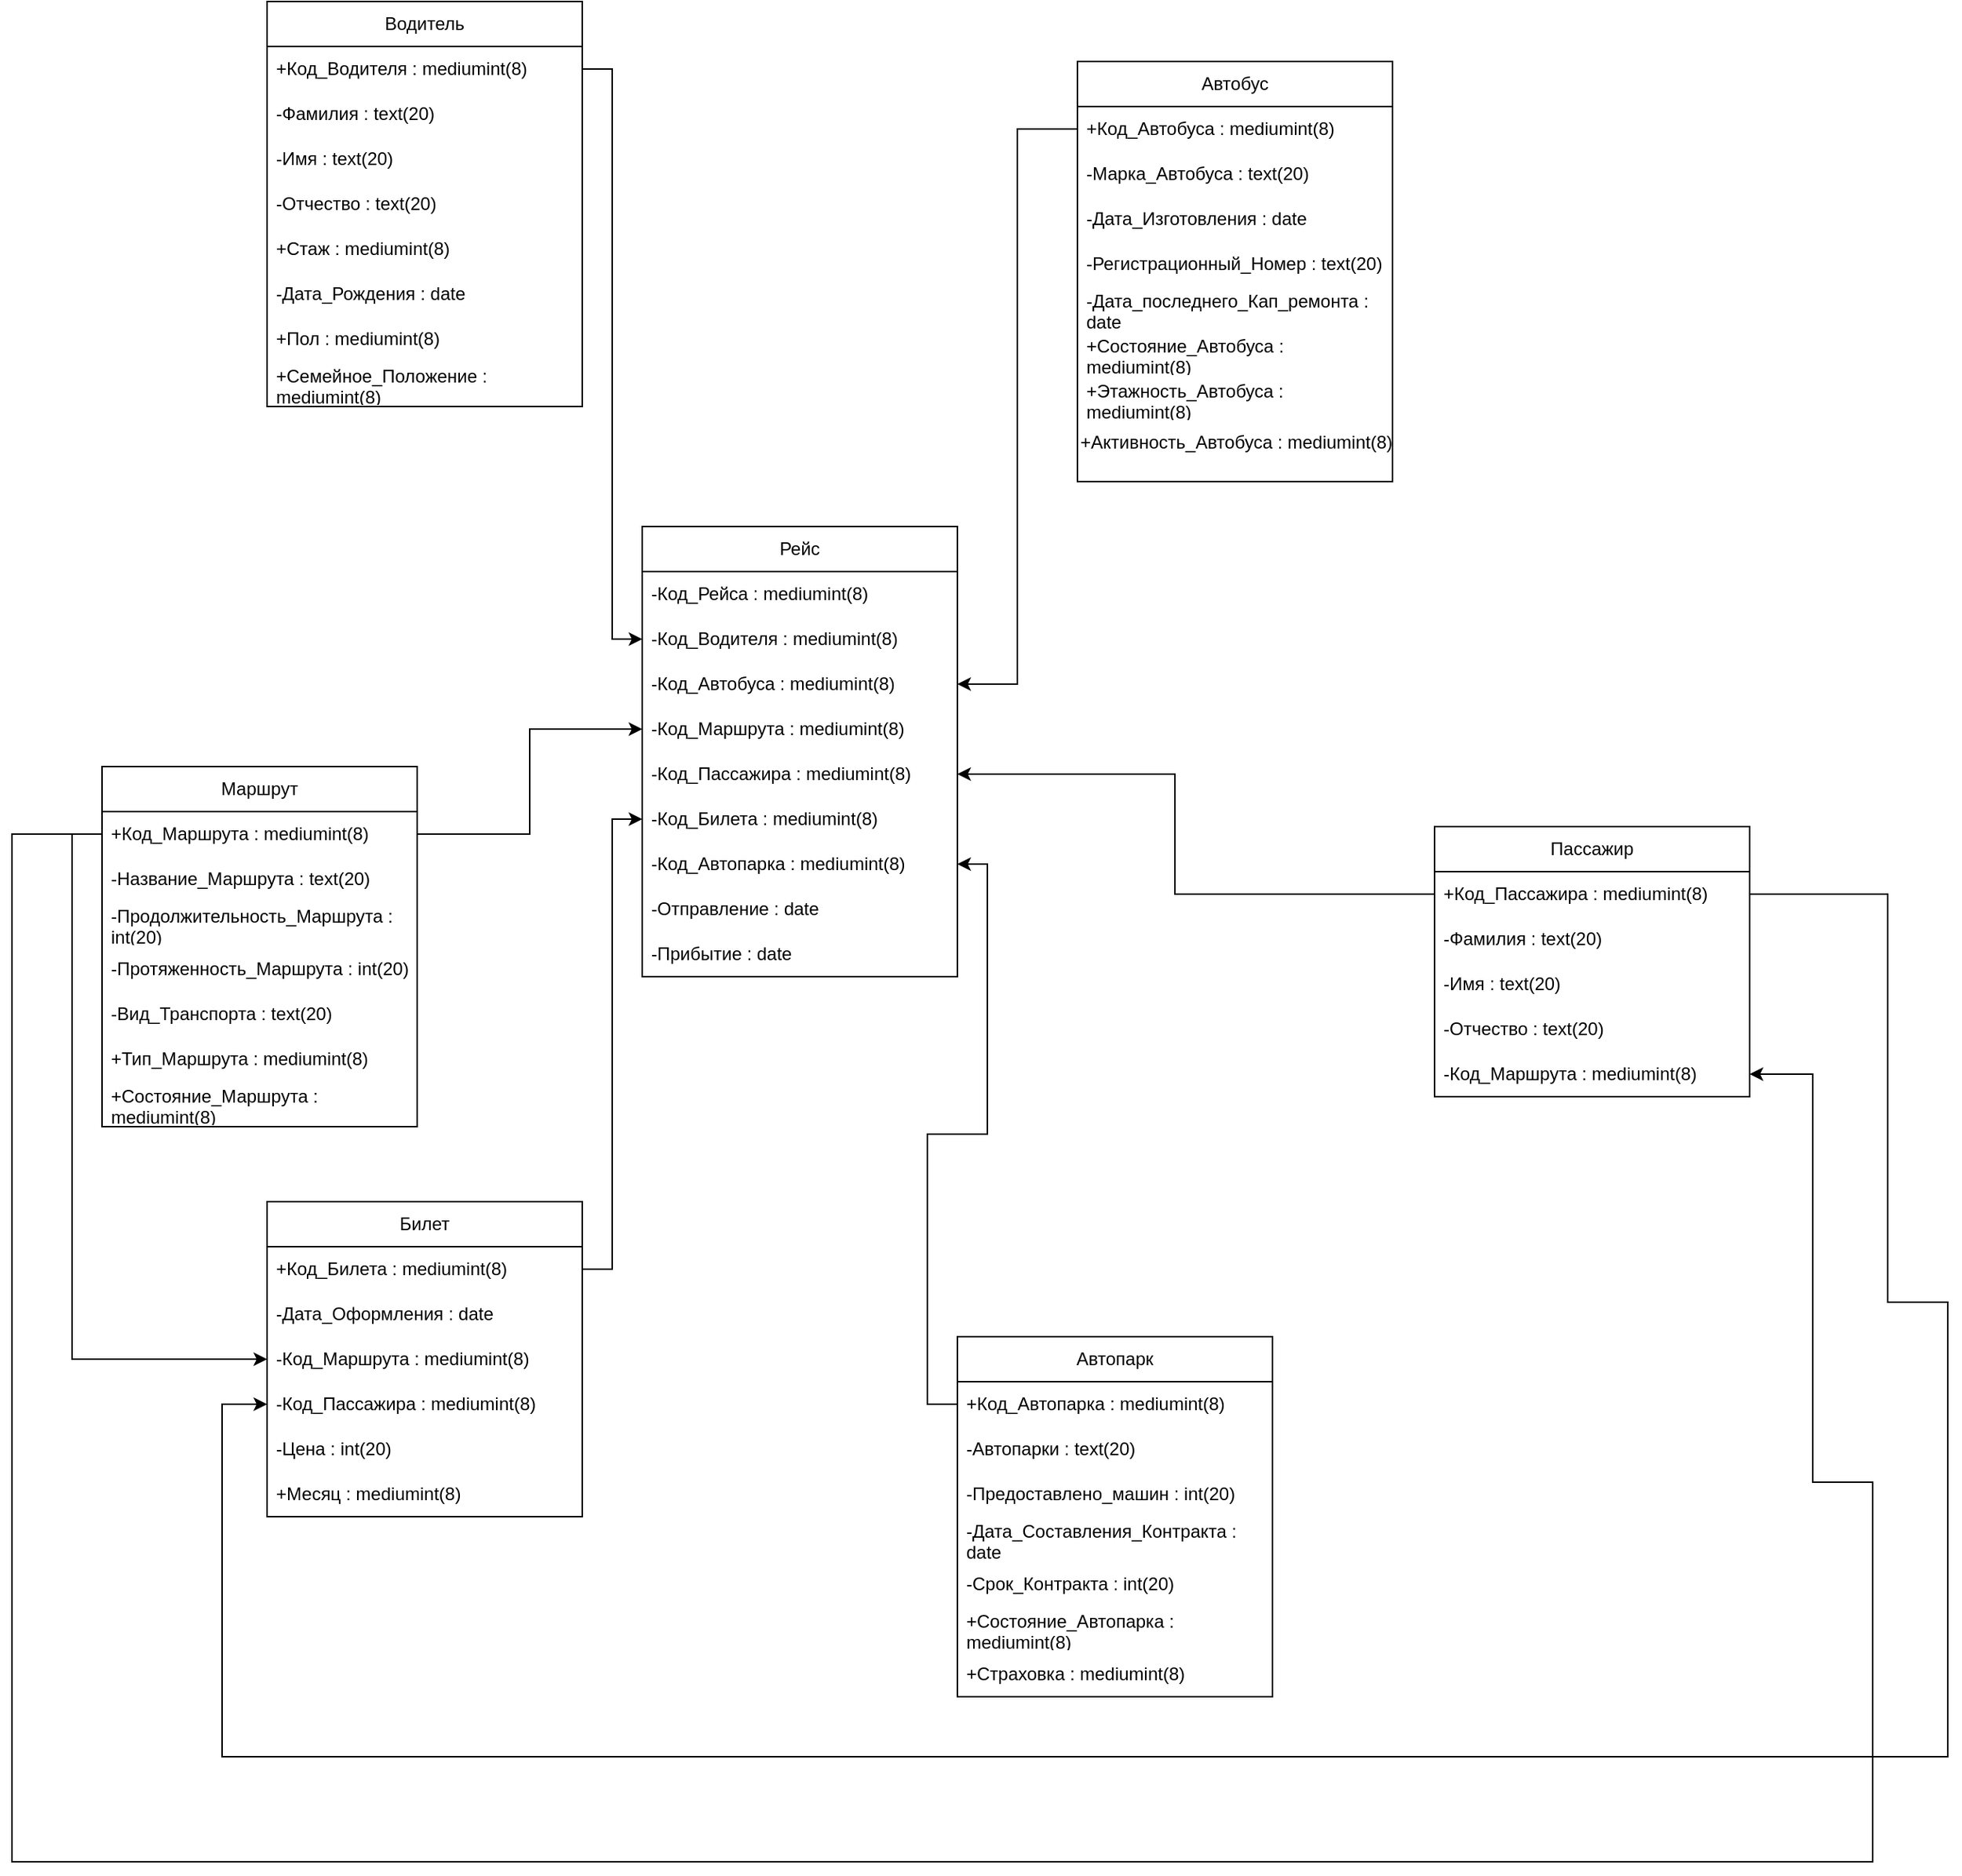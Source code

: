 <mxfile version="21.1.4" type="github">
  <diagram id="C5RBs43oDa-KdzZeNtuy" name="Page-1">
    <mxGraphModel dx="1222" dy="1137" grid="1" gridSize="10" guides="1" tooltips="1" connect="1" arrows="1" fold="1" page="1" pageScale="1" pageWidth="827" pageHeight="1169" math="0" shadow="0">
      <root>
        <mxCell id="WIyWlLk6GJQsqaUBKTNV-0" />
        <mxCell id="WIyWlLk6GJQsqaUBKTNV-1" parent="WIyWlLk6GJQsqaUBKTNV-0" />
        <mxCell id="g2uptu8OpQeXo3nZfZts-178" value="Маршрут" style="swimlane;fontStyle=0;childLayout=stackLayout;horizontal=1;startSize=30;horizontalStack=0;resizeParent=1;resizeParentMax=0;resizeLast=0;collapsible=1;marginBottom=0;whiteSpace=wrap;html=1;" parent="WIyWlLk6GJQsqaUBKTNV-1" vertex="1">
          <mxGeometry x="1180" y="570" width="210" height="240" as="geometry" />
        </mxCell>
        <mxCell id="g2uptu8OpQeXo3nZfZts-179" value="+Код_Маршрута&amp;nbsp;: mediumint(8)" style="text;strokeColor=none;fillColor=none;align=left;verticalAlign=middle;spacingLeft=4;spacingRight=4;overflow=hidden;points=[[0,0.5],[1,0.5]];portConstraint=eastwest;rotatable=0;whiteSpace=wrap;html=1;" parent="g2uptu8OpQeXo3nZfZts-178" vertex="1">
          <mxGeometry y="30" width="210" height="30" as="geometry" />
        </mxCell>
        <mxCell id="g2uptu8OpQeXo3nZfZts-180" value="-Название_Маршрута&amp;nbsp;: text(20)" style="text;strokeColor=none;fillColor=none;align=left;verticalAlign=middle;spacingLeft=4;spacingRight=4;overflow=hidden;points=[[0,0.5],[1,0.5]];portConstraint=eastwest;rotatable=0;whiteSpace=wrap;html=1;" parent="g2uptu8OpQeXo3nZfZts-178" vertex="1">
          <mxGeometry y="60" width="210" height="30" as="geometry" />
        </mxCell>
        <mxCell id="g2uptu8OpQeXo3nZfZts-181" value="-Продолжительность_Маршрута&amp;nbsp;: int(20)" style="text;strokeColor=none;fillColor=none;align=left;verticalAlign=middle;spacingLeft=4;spacingRight=4;overflow=hidden;points=[[0,0.5],[1,0.5]];portConstraint=eastwest;rotatable=0;whiteSpace=wrap;html=1;" parent="g2uptu8OpQeXo3nZfZts-178" vertex="1">
          <mxGeometry y="90" width="210" height="30" as="geometry" />
        </mxCell>
        <mxCell id="g2uptu8OpQeXo3nZfZts-182" value="-Протяженность_Маршрута&amp;nbsp;: int(20)" style="text;strokeColor=none;fillColor=none;align=left;verticalAlign=middle;spacingLeft=4;spacingRight=4;overflow=hidden;points=[[0,0.5],[1,0.5]];portConstraint=eastwest;rotatable=0;whiteSpace=wrap;html=1;" parent="g2uptu8OpQeXo3nZfZts-178" vertex="1">
          <mxGeometry y="120" width="210" height="30" as="geometry" />
        </mxCell>
        <mxCell id="g2uptu8OpQeXo3nZfZts-183" value="-Вид_Транспорта&amp;nbsp;: text(20)" style="text;strokeColor=none;fillColor=none;align=left;verticalAlign=middle;spacingLeft=4;spacingRight=4;overflow=hidden;points=[[0,0.5],[1,0.5]];portConstraint=eastwest;rotatable=0;whiteSpace=wrap;html=1;" parent="g2uptu8OpQeXo3nZfZts-178" vertex="1">
          <mxGeometry y="150" width="210" height="30" as="geometry" />
        </mxCell>
        <mxCell id="g2uptu8OpQeXo3nZfZts-184" value="+Тип_Маршрута&amp;nbsp;: mediumint(8)" style="text;strokeColor=none;fillColor=none;align=left;verticalAlign=middle;spacingLeft=4;spacingRight=4;overflow=hidden;points=[[0,0.5],[1,0.5]];portConstraint=eastwest;rotatable=0;whiteSpace=wrap;html=1;" parent="g2uptu8OpQeXo3nZfZts-178" vertex="1">
          <mxGeometry y="180" width="210" height="30" as="geometry" />
        </mxCell>
        <mxCell id="g2uptu8OpQeXo3nZfZts-185" value="+Состояние_Маршрута&amp;nbsp;: mediumint(8)" style="text;strokeColor=none;fillColor=none;align=left;verticalAlign=middle;spacingLeft=4;spacingRight=4;overflow=hidden;points=[[0,0.5],[1,0.5]];portConstraint=eastwest;rotatable=0;whiteSpace=wrap;html=1;" parent="g2uptu8OpQeXo3nZfZts-178" vertex="1">
          <mxGeometry y="210" width="210" height="30" as="geometry" />
        </mxCell>
        <mxCell id="g2uptu8OpQeXo3nZfZts-187" value="Пассажир" style="swimlane;fontStyle=0;childLayout=stackLayout;horizontal=1;startSize=30;horizontalStack=0;resizeParent=1;resizeParentMax=0;resizeLast=0;collapsible=1;marginBottom=0;whiteSpace=wrap;html=1;" parent="WIyWlLk6GJQsqaUBKTNV-1" vertex="1">
          <mxGeometry x="2068" y="610" width="210" height="180" as="geometry" />
        </mxCell>
        <mxCell id="g2uptu8OpQeXo3nZfZts-188" value="+Код_Пассажира&amp;nbsp;: mediumint(8)" style="text;strokeColor=none;fillColor=none;align=left;verticalAlign=middle;spacingLeft=4;spacingRight=4;overflow=hidden;points=[[0,0.5],[1,0.5]];portConstraint=eastwest;rotatable=0;whiteSpace=wrap;html=1;" parent="g2uptu8OpQeXo3nZfZts-187" vertex="1">
          <mxGeometry y="30" width="210" height="30" as="geometry" />
        </mxCell>
        <mxCell id="g2uptu8OpQeXo3nZfZts-189" value="-Фамилия&amp;nbsp;: text(20)" style="text;strokeColor=none;fillColor=none;align=left;verticalAlign=middle;spacingLeft=4;spacingRight=4;overflow=hidden;points=[[0,0.5],[1,0.5]];portConstraint=eastwest;rotatable=0;whiteSpace=wrap;html=1;" parent="g2uptu8OpQeXo3nZfZts-187" vertex="1">
          <mxGeometry y="60" width="210" height="30" as="geometry" />
        </mxCell>
        <mxCell id="g2uptu8OpQeXo3nZfZts-190" value="-Имя&amp;nbsp;: text(20)" style="text;strokeColor=none;fillColor=none;align=left;verticalAlign=middle;spacingLeft=4;spacingRight=4;overflow=hidden;points=[[0,0.5],[1,0.5]];portConstraint=eastwest;rotatable=0;whiteSpace=wrap;html=1;" parent="g2uptu8OpQeXo3nZfZts-187" vertex="1">
          <mxGeometry y="90" width="210" height="30" as="geometry" />
        </mxCell>
        <mxCell id="g2uptu8OpQeXo3nZfZts-191" value="-Отчество&amp;nbsp;: text(20)" style="text;strokeColor=none;fillColor=none;align=left;verticalAlign=middle;spacingLeft=4;spacingRight=4;overflow=hidden;points=[[0,0.5],[1,0.5]];portConstraint=eastwest;rotatable=0;whiteSpace=wrap;html=1;" parent="g2uptu8OpQeXo3nZfZts-187" vertex="1">
          <mxGeometry y="120" width="210" height="30" as="geometry" />
        </mxCell>
        <mxCell id="g2uptu8OpQeXo3nZfZts-192" value="-Код_Маршрута&amp;nbsp;: mediumint(8)" style="text;strokeColor=none;fillColor=none;align=left;verticalAlign=middle;spacingLeft=4;spacingRight=4;overflow=hidden;points=[[0,0.5],[1,0.5]];portConstraint=eastwest;rotatable=0;whiteSpace=wrap;html=1;" parent="g2uptu8OpQeXo3nZfZts-187" vertex="1">
          <mxGeometry y="150" width="210" height="30" as="geometry" />
        </mxCell>
        <mxCell id="g2uptu8OpQeXo3nZfZts-193" value="Автопарк" style="swimlane;fontStyle=0;childLayout=stackLayout;horizontal=1;startSize=30;horizontalStack=0;resizeParent=1;resizeParentMax=0;resizeLast=0;collapsible=1;marginBottom=0;whiteSpace=wrap;html=1;" parent="WIyWlLk6GJQsqaUBKTNV-1" vertex="1">
          <mxGeometry x="1750" y="950" width="210" height="240" as="geometry" />
        </mxCell>
        <mxCell id="g2uptu8OpQeXo3nZfZts-194" value="+Код_Автопарка&amp;nbsp;: mediumint(8)" style="text;strokeColor=none;fillColor=none;align=left;verticalAlign=middle;spacingLeft=4;spacingRight=4;overflow=hidden;points=[[0,0.5],[1,0.5]];portConstraint=eastwest;rotatable=0;whiteSpace=wrap;html=1;" parent="g2uptu8OpQeXo3nZfZts-193" vertex="1">
          <mxGeometry y="30" width="210" height="30" as="geometry" />
        </mxCell>
        <mxCell id="g2uptu8OpQeXo3nZfZts-195" value="-Автопарки&amp;nbsp;: text(20)" style="text;strokeColor=none;fillColor=none;align=left;verticalAlign=middle;spacingLeft=4;spacingRight=4;overflow=hidden;points=[[0,0.5],[1,0.5]];portConstraint=eastwest;rotatable=0;whiteSpace=wrap;html=1;" parent="g2uptu8OpQeXo3nZfZts-193" vertex="1">
          <mxGeometry y="60" width="210" height="30" as="geometry" />
        </mxCell>
        <mxCell id="g2uptu8OpQeXo3nZfZts-196" value="-Предоставлено_машин&amp;nbsp;: int(20)" style="text;strokeColor=none;fillColor=none;align=left;verticalAlign=middle;spacingLeft=4;spacingRight=4;overflow=hidden;points=[[0,0.5],[1,0.5]];portConstraint=eastwest;rotatable=0;whiteSpace=wrap;html=1;" parent="g2uptu8OpQeXo3nZfZts-193" vertex="1">
          <mxGeometry y="90" width="210" height="30" as="geometry" />
        </mxCell>
        <mxCell id="g2uptu8OpQeXo3nZfZts-197" value="-Дата_Составления_Контракта : date&amp;nbsp;" style="text;strokeColor=none;fillColor=none;align=left;verticalAlign=middle;spacingLeft=4;spacingRight=4;overflow=hidden;points=[[0,0.5],[1,0.5]];portConstraint=eastwest;rotatable=0;whiteSpace=wrap;html=1;" parent="g2uptu8OpQeXo3nZfZts-193" vertex="1">
          <mxGeometry y="120" width="210" height="30" as="geometry" />
        </mxCell>
        <mxCell id="g2uptu8OpQeXo3nZfZts-198" value="-Срок_Контракта : int(20)" style="text;strokeColor=none;fillColor=none;align=left;verticalAlign=middle;spacingLeft=4;spacingRight=4;overflow=hidden;points=[[0,0.5],[1,0.5]];portConstraint=eastwest;rotatable=0;whiteSpace=wrap;html=1;" parent="g2uptu8OpQeXo3nZfZts-193" vertex="1">
          <mxGeometry y="150" width="210" height="30" as="geometry" />
        </mxCell>
        <mxCell id="g2uptu8OpQeXo3nZfZts-199" value="+Состояние_Автопарка&amp;nbsp;: mediumint(8)" style="text;strokeColor=none;fillColor=none;align=left;verticalAlign=middle;spacingLeft=4;spacingRight=4;overflow=hidden;points=[[0,0.5],[1,0.5]];portConstraint=eastwest;rotatable=0;whiteSpace=wrap;html=1;" parent="g2uptu8OpQeXo3nZfZts-193" vertex="1">
          <mxGeometry y="180" width="210" height="30" as="geometry" />
        </mxCell>
        <mxCell id="g2uptu8OpQeXo3nZfZts-200" value="+Страховка&amp;nbsp;: mediumint(8)" style="text;strokeColor=none;fillColor=none;align=left;verticalAlign=middle;spacingLeft=4;spacingRight=4;overflow=hidden;points=[[0,0.5],[1,0.5]];portConstraint=eastwest;rotatable=0;whiteSpace=wrap;html=1;" parent="g2uptu8OpQeXo3nZfZts-193" vertex="1">
          <mxGeometry y="210" width="210" height="30" as="geometry" />
        </mxCell>
        <mxCell id="g2uptu8OpQeXo3nZfZts-202" value="Билет" style="swimlane;fontStyle=0;childLayout=stackLayout;horizontal=1;startSize=30;horizontalStack=0;resizeParent=1;resizeParentMax=0;resizeLast=0;collapsible=1;marginBottom=0;whiteSpace=wrap;html=1;" parent="WIyWlLk6GJQsqaUBKTNV-1" vertex="1">
          <mxGeometry x="1290" y="860" width="210" height="210" as="geometry" />
        </mxCell>
        <mxCell id="g2uptu8OpQeXo3nZfZts-203" value="+Код_Билета&amp;nbsp;: mediumint(8)" style="text;strokeColor=none;fillColor=none;align=left;verticalAlign=middle;spacingLeft=4;spacingRight=4;overflow=hidden;points=[[0,0.5],[1,0.5]];portConstraint=eastwest;rotatable=0;whiteSpace=wrap;html=1;" parent="g2uptu8OpQeXo3nZfZts-202" vertex="1">
          <mxGeometry y="30" width="210" height="30" as="geometry" />
        </mxCell>
        <mxCell id="g2uptu8OpQeXo3nZfZts-204" value="-Дата_Оформления : date" style="text;strokeColor=none;fillColor=none;align=left;verticalAlign=middle;spacingLeft=4;spacingRight=4;overflow=hidden;points=[[0,0.5],[1,0.5]];portConstraint=eastwest;rotatable=0;whiteSpace=wrap;html=1;" parent="g2uptu8OpQeXo3nZfZts-202" vertex="1">
          <mxGeometry y="60" width="210" height="30" as="geometry" />
        </mxCell>
        <mxCell id="g2uptu8OpQeXo3nZfZts-205" value="-Код_Маршрута&amp;nbsp;: mediumint(8)" style="text;strokeColor=none;fillColor=none;align=left;verticalAlign=middle;spacingLeft=4;spacingRight=4;overflow=hidden;points=[[0,0.5],[1,0.5]];portConstraint=eastwest;rotatable=0;whiteSpace=wrap;html=1;" parent="g2uptu8OpQeXo3nZfZts-202" vertex="1">
          <mxGeometry y="90" width="210" height="30" as="geometry" />
        </mxCell>
        <mxCell id="g2uptu8OpQeXo3nZfZts-206" value="-Код_Пассажира&amp;nbsp;: mediumint(8)" style="text;strokeColor=none;fillColor=none;align=left;verticalAlign=middle;spacingLeft=4;spacingRight=4;overflow=hidden;points=[[0,0.5],[1,0.5]];portConstraint=eastwest;rotatable=0;whiteSpace=wrap;html=1;" parent="g2uptu8OpQeXo3nZfZts-202" vertex="1">
          <mxGeometry y="120" width="210" height="30" as="geometry" />
        </mxCell>
        <mxCell id="g2uptu8OpQeXo3nZfZts-207" value="-Цена&amp;nbsp;: int(20)" style="text;strokeColor=none;fillColor=none;align=left;verticalAlign=middle;spacingLeft=4;spacingRight=4;overflow=hidden;points=[[0,0.5],[1,0.5]];portConstraint=eastwest;rotatable=0;whiteSpace=wrap;html=1;" parent="g2uptu8OpQeXo3nZfZts-202" vertex="1">
          <mxGeometry y="150" width="210" height="30" as="geometry" />
        </mxCell>
        <mxCell id="g2uptu8OpQeXo3nZfZts-208" value="+Месяц&amp;nbsp;: mediumint(8)" style="text;strokeColor=none;fillColor=none;align=left;verticalAlign=middle;spacingLeft=4;spacingRight=4;overflow=hidden;points=[[0,0.5],[1,0.5]];portConstraint=eastwest;rotatable=0;whiteSpace=wrap;html=1;" parent="g2uptu8OpQeXo3nZfZts-202" vertex="1">
          <mxGeometry y="180" width="210" height="30" as="geometry" />
        </mxCell>
        <mxCell id="g2uptu8OpQeXo3nZfZts-210" value="Автобус" style="swimlane;fontStyle=0;childLayout=stackLayout;horizontal=1;startSize=30;horizontalStack=0;resizeParent=1;resizeParentMax=0;resizeLast=0;collapsible=1;marginBottom=0;whiteSpace=wrap;html=1;" parent="WIyWlLk6GJQsqaUBKTNV-1" vertex="1">
          <mxGeometry x="1830" y="100" width="210" height="280" as="geometry" />
        </mxCell>
        <mxCell id="g2uptu8OpQeXo3nZfZts-211" value="+Код_Автобуса&amp;nbsp;: mediumint(8)" style="text;strokeColor=none;fillColor=none;align=left;verticalAlign=middle;spacingLeft=4;spacingRight=4;overflow=hidden;points=[[0,0.5],[1,0.5]];portConstraint=eastwest;rotatable=0;whiteSpace=wrap;html=1;" parent="g2uptu8OpQeXo3nZfZts-210" vertex="1">
          <mxGeometry y="30" width="210" height="30" as="geometry" />
        </mxCell>
        <mxCell id="g2uptu8OpQeXo3nZfZts-212" value="-Марка_Автобуса&amp;nbsp;: text(20)" style="text;strokeColor=none;fillColor=none;align=left;verticalAlign=middle;spacingLeft=4;spacingRight=4;overflow=hidden;points=[[0,0.5],[1,0.5]];portConstraint=eastwest;rotatable=0;whiteSpace=wrap;html=1;" parent="g2uptu8OpQeXo3nZfZts-210" vertex="1">
          <mxGeometry y="60" width="210" height="30" as="geometry" />
        </mxCell>
        <mxCell id="g2uptu8OpQeXo3nZfZts-213" value="-Дата_Изготовления&amp;nbsp;: date" style="text;strokeColor=none;fillColor=none;align=left;verticalAlign=middle;spacingLeft=4;spacingRight=4;overflow=hidden;points=[[0,0.5],[1,0.5]];portConstraint=eastwest;rotatable=0;whiteSpace=wrap;html=1;" parent="g2uptu8OpQeXo3nZfZts-210" vertex="1">
          <mxGeometry y="90" width="210" height="30" as="geometry" />
        </mxCell>
        <mxCell id="g2uptu8OpQeXo3nZfZts-214" value="-Регистрационный_Номер&amp;nbsp;: text(20)" style="text;strokeColor=none;fillColor=none;align=left;verticalAlign=middle;spacingLeft=4;spacingRight=4;overflow=hidden;points=[[0,0.5],[1,0.5]];portConstraint=eastwest;rotatable=0;whiteSpace=wrap;html=1;" parent="g2uptu8OpQeXo3nZfZts-210" vertex="1">
          <mxGeometry y="120" width="210" height="30" as="geometry" />
        </mxCell>
        <mxCell id="g2uptu8OpQeXo3nZfZts-215" value="-Дата_последнего_Кап_ремонта&amp;nbsp;: date" style="text;strokeColor=none;fillColor=none;align=left;verticalAlign=middle;spacingLeft=4;spacingRight=4;overflow=hidden;points=[[0,0.5],[1,0.5]];portConstraint=eastwest;rotatable=0;whiteSpace=wrap;html=1;" parent="g2uptu8OpQeXo3nZfZts-210" vertex="1">
          <mxGeometry y="150" width="210" height="30" as="geometry" />
        </mxCell>
        <mxCell id="g2uptu8OpQeXo3nZfZts-216" value="+Состояние_Автобуса&amp;nbsp;: mediumint(8)" style="text;strokeColor=none;fillColor=none;align=left;verticalAlign=middle;spacingLeft=4;spacingRight=4;overflow=hidden;points=[[0,0.5],[1,0.5]];portConstraint=eastwest;rotatable=0;whiteSpace=wrap;html=1;" parent="g2uptu8OpQeXo3nZfZts-210" vertex="1">
          <mxGeometry y="180" width="210" height="30" as="geometry" />
        </mxCell>
        <mxCell id="g2uptu8OpQeXo3nZfZts-217" value="+Этажность_Автобуса&amp;nbsp;: mediumint(8)" style="text;strokeColor=none;fillColor=none;align=left;verticalAlign=middle;spacingLeft=4;spacingRight=4;overflow=hidden;points=[[0,0.5],[1,0.5]];portConstraint=eastwest;rotatable=0;whiteSpace=wrap;html=1;" parent="g2uptu8OpQeXo3nZfZts-210" vertex="1">
          <mxGeometry y="210" width="210" height="30" as="geometry" />
        </mxCell>
        <mxCell id="g2uptu8OpQeXo3nZfZts-218" value="+Активность_Автобуса&amp;nbsp;: mediumint(8)" style="text;whiteSpace=wrap;html=1;" parent="g2uptu8OpQeXo3nZfZts-210" vertex="1">
          <mxGeometry y="240" width="210" height="40" as="geometry" />
        </mxCell>
        <mxCell id="g2uptu8OpQeXo3nZfZts-220" value="Водитель" style="swimlane;fontStyle=0;childLayout=stackLayout;horizontal=1;startSize=30;horizontalStack=0;resizeParent=1;resizeParentMax=0;resizeLast=0;collapsible=1;marginBottom=0;whiteSpace=wrap;html=1;" parent="WIyWlLk6GJQsqaUBKTNV-1" vertex="1">
          <mxGeometry x="1290" y="60" width="210" height="270" as="geometry" />
        </mxCell>
        <mxCell id="g2uptu8OpQeXo3nZfZts-221" value="+Код_Водителя&amp;nbsp;: mediumint(8)" style="text;strokeColor=none;fillColor=none;align=left;verticalAlign=middle;spacingLeft=4;spacingRight=4;overflow=hidden;points=[[0,0.5],[1,0.5]];portConstraint=eastwest;rotatable=0;whiteSpace=wrap;html=1;" parent="g2uptu8OpQeXo3nZfZts-220" vertex="1">
          <mxGeometry y="30" width="210" height="30" as="geometry" />
        </mxCell>
        <mxCell id="g2uptu8OpQeXo3nZfZts-222" value="-Фамилия&amp;nbsp;: text(20)" style="text;strokeColor=none;fillColor=none;align=left;verticalAlign=middle;spacingLeft=4;spacingRight=4;overflow=hidden;points=[[0,0.5],[1,0.5]];portConstraint=eastwest;rotatable=0;whiteSpace=wrap;html=1;" parent="g2uptu8OpQeXo3nZfZts-220" vertex="1">
          <mxGeometry y="60" width="210" height="30" as="geometry" />
        </mxCell>
        <mxCell id="g2uptu8OpQeXo3nZfZts-223" value="-Имя&amp;nbsp;: text(20)" style="text;strokeColor=none;fillColor=none;align=left;verticalAlign=middle;spacingLeft=4;spacingRight=4;overflow=hidden;points=[[0,0.5],[1,0.5]];portConstraint=eastwest;rotatable=0;whiteSpace=wrap;html=1;" parent="g2uptu8OpQeXo3nZfZts-220" vertex="1">
          <mxGeometry y="90" width="210" height="30" as="geometry" />
        </mxCell>
        <mxCell id="g2uptu8OpQeXo3nZfZts-224" value="-Отчество&amp;nbsp;: text(20)" style="text;strokeColor=none;fillColor=none;align=left;verticalAlign=middle;spacingLeft=4;spacingRight=4;overflow=hidden;points=[[0,0.5],[1,0.5]];portConstraint=eastwest;rotatable=0;whiteSpace=wrap;html=1;" parent="g2uptu8OpQeXo3nZfZts-220" vertex="1">
          <mxGeometry y="120" width="210" height="30" as="geometry" />
        </mxCell>
        <mxCell id="g2uptu8OpQeXo3nZfZts-225" value="+Стаж&amp;nbsp;: mediumint(8)" style="text;strokeColor=none;fillColor=none;align=left;verticalAlign=middle;spacingLeft=4;spacingRight=4;overflow=hidden;points=[[0,0.5],[1,0.5]];portConstraint=eastwest;rotatable=0;whiteSpace=wrap;html=1;" parent="g2uptu8OpQeXo3nZfZts-220" vertex="1">
          <mxGeometry y="150" width="210" height="30" as="geometry" />
        </mxCell>
        <mxCell id="g2uptu8OpQeXo3nZfZts-226" value="-Дата_Рождения&amp;nbsp;: date" style="text;strokeColor=none;fillColor=none;align=left;verticalAlign=middle;spacingLeft=4;spacingRight=4;overflow=hidden;points=[[0,0.5],[1,0.5]];portConstraint=eastwest;rotatable=0;whiteSpace=wrap;html=1;" parent="g2uptu8OpQeXo3nZfZts-220" vertex="1">
          <mxGeometry y="180" width="210" height="30" as="geometry" />
        </mxCell>
        <mxCell id="g2uptu8OpQeXo3nZfZts-227" value="+Пол&amp;nbsp;: mediumint(8)" style="text;strokeColor=none;fillColor=none;align=left;verticalAlign=middle;spacingLeft=4;spacingRight=4;overflow=hidden;points=[[0,0.5],[1,0.5]];portConstraint=eastwest;rotatable=0;whiteSpace=wrap;html=1;" parent="g2uptu8OpQeXo3nZfZts-220" vertex="1">
          <mxGeometry y="210" width="210" height="30" as="geometry" />
        </mxCell>
        <mxCell id="g2uptu8OpQeXo3nZfZts-228" value="+Семейное_Положение&amp;nbsp;: mediumint(8)" style="text;strokeColor=none;fillColor=none;align=left;verticalAlign=middle;spacingLeft=4;spacingRight=4;overflow=hidden;points=[[0,0.5],[1,0.5]];portConstraint=eastwest;rotatable=0;whiteSpace=wrap;html=1;" parent="g2uptu8OpQeXo3nZfZts-220" vertex="1">
          <mxGeometry y="240" width="210" height="30" as="geometry" />
        </mxCell>
        <mxCell id="g2uptu8OpQeXo3nZfZts-230" value="Рейс" style="swimlane;fontStyle=0;childLayout=stackLayout;horizontal=1;startSize=30;horizontalStack=0;resizeParent=1;resizeParentMax=0;resizeLast=0;collapsible=1;marginBottom=0;whiteSpace=wrap;html=1;" parent="WIyWlLk6GJQsqaUBKTNV-1" vertex="1">
          <mxGeometry x="1540" y="410" width="210" height="300" as="geometry" />
        </mxCell>
        <mxCell id="g2uptu8OpQeXo3nZfZts-231" value="-Код_Рейса : mediumint(8)" style="text;strokeColor=none;fillColor=none;align=left;verticalAlign=middle;spacingLeft=4;spacingRight=4;overflow=hidden;points=[[0,0.5],[1,0.5]];portConstraint=eastwest;rotatable=0;whiteSpace=wrap;html=1;" parent="g2uptu8OpQeXo3nZfZts-230" vertex="1">
          <mxGeometry y="30" width="210" height="30" as="geometry" />
        </mxCell>
        <mxCell id="g2uptu8OpQeXo3nZfZts-232" value="-Код_Водителя&amp;nbsp;: mediumint(8)" style="text;strokeColor=none;fillColor=none;align=left;verticalAlign=middle;spacingLeft=4;spacingRight=4;overflow=hidden;points=[[0,0.5],[1,0.5]];portConstraint=eastwest;rotatable=0;whiteSpace=wrap;html=1;" parent="g2uptu8OpQeXo3nZfZts-230" vertex="1">
          <mxGeometry y="60" width="210" height="30" as="geometry" />
        </mxCell>
        <mxCell id="g2uptu8OpQeXo3nZfZts-233" value="-Код_Автобуса&amp;nbsp;: mediumint(8)" style="text;strokeColor=none;fillColor=none;align=left;verticalAlign=middle;spacingLeft=4;spacingRight=4;overflow=hidden;points=[[0,0.5],[1,0.5]];portConstraint=eastwest;rotatable=0;whiteSpace=wrap;html=1;" parent="g2uptu8OpQeXo3nZfZts-230" vertex="1">
          <mxGeometry y="90" width="210" height="30" as="geometry" />
        </mxCell>
        <mxCell id="g2uptu8OpQeXo3nZfZts-234" value="-Код_Маршрута&amp;nbsp;: mediumint(8)" style="text;strokeColor=none;fillColor=none;align=left;verticalAlign=middle;spacingLeft=4;spacingRight=4;overflow=hidden;points=[[0,0.5],[1,0.5]];portConstraint=eastwest;rotatable=0;whiteSpace=wrap;html=1;" parent="g2uptu8OpQeXo3nZfZts-230" vertex="1">
          <mxGeometry y="120" width="210" height="30" as="geometry" />
        </mxCell>
        <mxCell id="g2uptu8OpQeXo3nZfZts-235" value="-Код_Пассажира&amp;nbsp;: mediumint(8)" style="text;strokeColor=none;fillColor=none;align=left;verticalAlign=middle;spacingLeft=4;spacingRight=4;overflow=hidden;points=[[0,0.5],[1,0.5]];portConstraint=eastwest;rotatable=0;whiteSpace=wrap;html=1;" parent="g2uptu8OpQeXo3nZfZts-230" vertex="1">
          <mxGeometry y="150" width="210" height="30" as="geometry" />
        </mxCell>
        <mxCell id="g2uptu8OpQeXo3nZfZts-236" value="-Код_Билета&amp;nbsp;: mediumint(8)" style="text;strokeColor=none;fillColor=none;align=left;verticalAlign=middle;spacingLeft=4;spacingRight=4;overflow=hidden;points=[[0,0.5],[1,0.5]];portConstraint=eastwest;rotatable=0;whiteSpace=wrap;html=1;" parent="g2uptu8OpQeXo3nZfZts-230" vertex="1">
          <mxGeometry y="180" width="210" height="30" as="geometry" />
        </mxCell>
        <mxCell id="g2uptu8OpQeXo3nZfZts-237" value="-Код_Автопарка&amp;nbsp;: mediumint(8)" style="text;strokeColor=none;fillColor=none;align=left;verticalAlign=middle;spacingLeft=4;spacingRight=4;overflow=hidden;points=[[0,0.5],[1,0.5]];portConstraint=eastwest;rotatable=0;whiteSpace=wrap;html=1;" parent="g2uptu8OpQeXo3nZfZts-230" vertex="1">
          <mxGeometry y="210" width="210" height="30" as="geometry" />
        </mxCell>
        <mxCell id="g2uptu8OpQeXo3nZfZts-238" value="-Отправление : date" style="text;strokeColor=none;fillColor=none;align=left;verticalAlign=middle;spacingLeft=4;spacingRight=4;overflow=hidden;points=[[0,0.5],[1,0.5]];portConstraint=eastwest;rotatable=0;whiteSpace=wrap;html=1;" parent="g2uptu8OpQeXo3nZfZts-230" vertex="1">
          <mxGeometry y="240" width="210" height="30" as="geometry" />
        </mxCell>
        <mxCell id="g2uptu8OpQeXo3nZfZts-239" value="-Прибытие&amp;nbsp;: date" style="text;strokeColor=none;fillColor=none;align=left;verticalAlign=middle;spacingLeft=4;spacingRight=4;overflow=hidden;points=[[0,0.5],[1,0.5]];portConstraint=eastwest;rotatable=0;whiteSpace=wrap;html=1;" parent="g2uptu8OpQeXo3nZfZts-230" vertex="1">
          <mxGeometry y="270" width="210" height="30" as="geometry" />
        </mxCell>
        <mxCell id="g2uptu8OpQeXo3nZfZts-251" style="edgeStyle=orthogonalEdgeStyle;rounded=0;orthogonalLoop=1;jettySize=auto;html=1;entryX=0;entryY=0.5;entryDx=0;entryDy=0;exitX=1;exitY=0.5;exitDx=0;exitDy=0;" parent="WIyWlLk6GJQsqaUBKTNV-1" source="g2uptu8OpQeXo3nZfZts-221" target="g2uptu8OpQeXo3nZfZts-232" edge="1">
          <mxGeometry relative="1" as="geometry">
            <mxPoint x="1370" y="572" as="sourcePoint" />
          </mxGeometry>
        </mxCell>
        <mxCell id="g2uptu8OpQeXo3nZfZts-252" style="edgeStyle=orthogonalEdgeStyle;rounded=0;orthogonalLoop=1;jettySize=auto;html=1;exitX=0;exitY=0.5;exitDx=0;exitDy=0;entryX=1;entryY=0.5;entryDx=0;entryDy=0;" parent="WIyWlLk6GJQsqaUBKTNV-1" source="g2uptu8OpQeXo3nZfZts-211" target="g2uptu8OpQeXo3nZfZts-233" edge="1">
          <mxGeometry relative="1" as="geometry">
            <mxPoint x="1780" y="642" as="targetPoint" />
          </mxGeometry>
        </mxCell>
        <mxCell id="g2uptu8OpQeXo3nZfZts-253" style="edgeStyle=orthogonalEdgeStyle;rounded=0;orthogonalLoop=1;jettySize=auto;html=1;entryX=0;entryY=0.5;entryDx=0;entryDy=0;exitX=1;exitY=0.5;exitDx=0;exitDy=0;" parent="WIyWlLk6GJQsqaUBKTNV-1" source="g2uptu8OpQeXo3nZfZts-179" target="g2uptu8OpQeXo3nZfZts-234" edge="1">
          <mxGeometry relative="1" as="geometry">
            <mxPoint x="1240" y="932" as="sourcePoint" />
          </mxGeometry>
        </mxCell>
        <mxCell id="g2uptu8OpQeXo3nZfZts-254" style="edgeStyle=orthogonalEdgeStyle;rounded=0;orthogonalLoop=1;jettySize=auto;html=1;exitX=0;exitY=0.5;exitDx=0;exitDy=0;entryX=1;entryY=0.5;entryDx=0;entryDy=0;" parent="WIyWlLk6GJQsqaUBKTNV-1" source="g2uptu8OpQeXo3nZfZts-194" target="g2uptu8OpQeXo3nZfZts-237" edge="1">
          <mxGeometry relative="1" as="geometry">
            <mxPoint x="1960" y="1182" as="targetPoint" />
          </mxGeometry>
        </mxCell>
        <mxCell id="g2uptu8OpQeXo3nZfZts-255" style="edgeStyle=orthogonalEdgeStyle;rounded=0;orthogonalLoop=1;jettySize=auto;html=1;exitX=1;exitY=0.5;exitDx=0;exitDy=0;entryX=0;entryY=0.5;entryDx=0;entryDy=0;" parent="WIyWlLk6GJQsqaUBKTNV-1" source="g2uptu8OpQeXo3nZfZts-203" target="g2uptu8OpQeXo3nZfZts-236" edge="1">
          <mxGeometry relative="1" as="geometry">
            <mxPoint x="1400" y="1172" as="targetPoint" />
          </mxGeometry>
        </mxCell>
        <mxCell id="g2uptu8OpQeXo3nZfZts-256" style="edgeStyle=orthogonalEdgeStyle;rounded=0;orthogonalLoop=1;jettySize=auto;html=1;exitX=0;exitY=0.5;exitDx=0;exitDy=0;entryX=1;entryY=0.5;entryDx=0;entryDy=0;" parent="WIyWlLk6GJQsqaUBKTNV-1" source="g2uptu8OpQeXo3nZfZts-188" target="g2uptu8OpQeXo3nZfZts-235" edge="1">
          <mxGeometry relative="1" as="geometry">
            <mxPoint x="1960" y="982" as="targetPoint" />
            <Array as="points">
              <mxPoint x="1895" y="655" />
              <mxPoint x="1895" y="575" />
            </Array>
          </mxGeometry>
        </mxCell>
        <mxCell id="g2uptu8OpQeXo3nZfZts-257" style="edgeStyle=orthogonalEdgeStyle;rounded=0;orthogonalLoop=1;jettySize=auto;html=1;entryX=0;entryY=0.5;entryDx=0;entryDy=0;exitX=0;exitY=0.5;exitDx=0;exitDy=0;" parent="WIyWlLk6GJQsqaUBKTNV-1" source="g2uptu8OpQeXo3nZfZts-179" target="g2uptu8OpQeXo3nZfZts-205" edge="1">
          <mxGeometry relative="1" as="geometry">
            <mxPoint x="900" y="1352" as="sourcePoint" />
            <mxPoint x="900" y="1042" as="targetPoint" />
          </mxGeometry>
        </mxCell>
        <mxCell id="g2uptu8OpQeXo3nZfZts-259" style="edgeStyle=orthogonalEdgeStyle;rounded=0;orthogonalLoop=1;jettySize=auto;html=1;entryX=1;entryY=0.5;entryDx=0;entryDy=0;exitX=0;exitY=0.5;exitDx=0;exitDy=0;" parent="WIyWlLk6GJQsqaUBKTNV-1" source="g2uptu8OpQeXo3nZfZts-179" target="g2uptu8OpQeXo3nZfZts-192" edge="1">
          <mxGeometry relative="1" as="geometry">
            <Array as="points">
              <mxPoint x="1120" y="615" />
              <mxPoint x="1120" y="1300" />
              <mxPoint x="2360" y="1300" />
              <mxPoint x="2360" y="1047" />
              <mxPoint x="2320" y="1047" />
              <mxPoint x="2320" y="775" />
            </Array>
          </mxGeometry>
        </mxCell>
        <mxCell id="g2uptu8OpQeXo3nZfZts-356" style="edgeStyle=orthogonalEdgeStyle;rounded=0;orthogonalLoop=1;jettySize=auto;html=1;entryX=0;entryY=0.5;entryDx=0;entryDy=0;" parent="WIyWlLk6GJQsqaUBKTNV-1" source="g2uptu8OpQeXo3nZfZts-188" target="g2uptu8OpQeXo3nZfZts-206" edge="1">
          <mxGeometry relative="1" as="geometry">
            <Array as="points">
              <mxPoint x="2370" y="655" />
              <mxPoint x="2370" y="927" />
              <mxPoint x="2410" y="927" />
              <mxPoint x="2410" y="1230" />
              <mxPoint x="1260" y="1230" />
              <mxPoint x="1260" y="995" />
            </Array>
          </mxGeometry>
        </mxCell>
      </root>
    </mxGraphModel>
  </diagram>
</mxfile>
